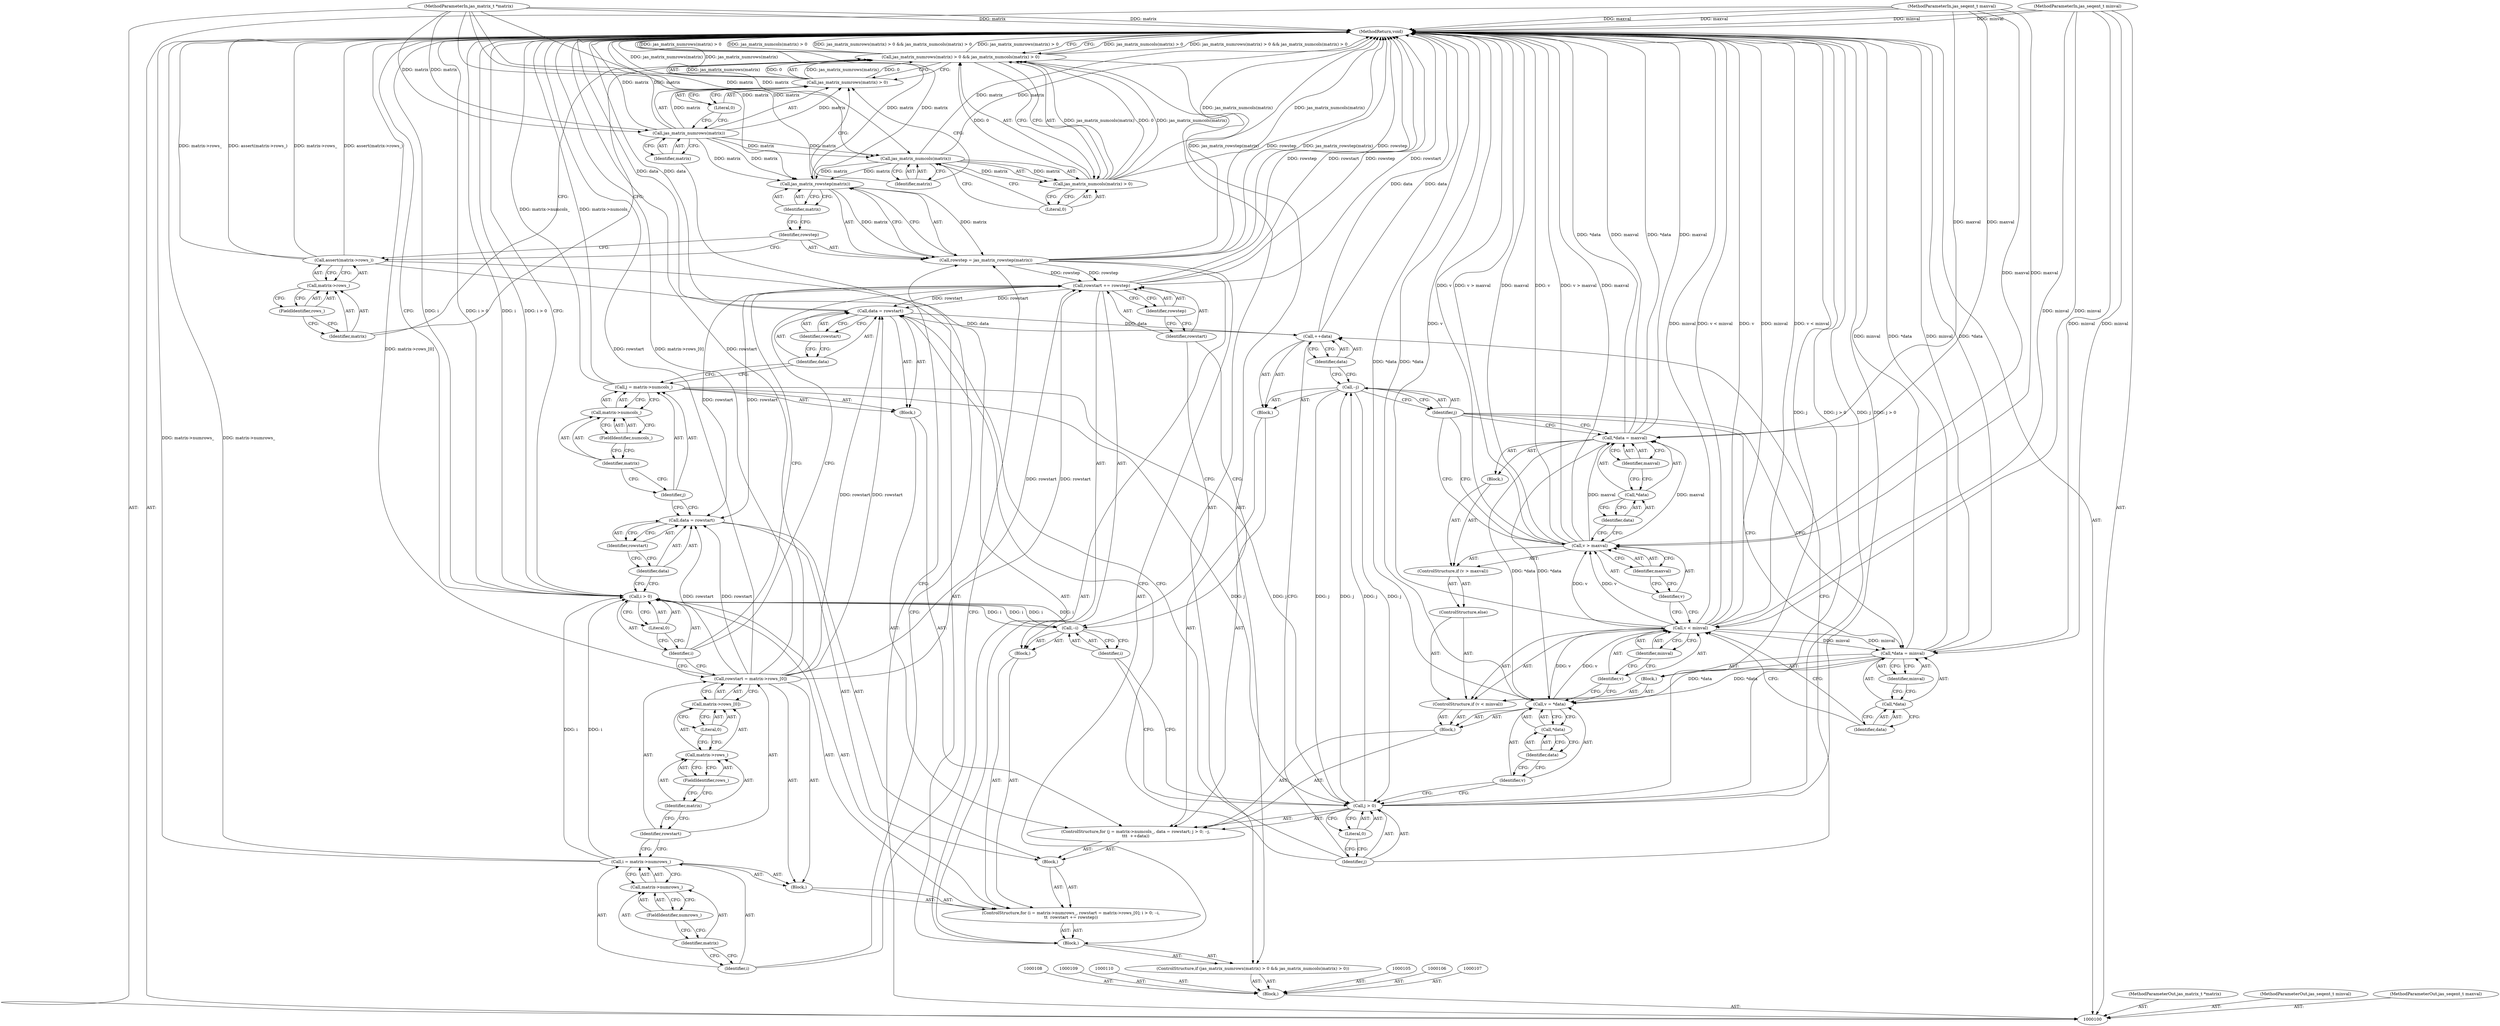 digraph "0_jasper_d42b2388f7f8e0332c846675133acea151fc557a_18" {
"1000199" [label="(MethodReturn,void)"];
"1000101" [label="(MethodParameterIn,jas_matrix_t *matrix)"];
"1000271" [label="(MethodParameterOut,jas_matrix_t *matrix)"];
"1000102" [label="(MethodParameterIn,jas_seqent_t minval)"];
"1000272" [label="(MethodParameterOut,jas_seqent_t minval)"];
"1000111" [label="(ControlStructure,if (jas_matrix_numrows(matrix) > 0 && jas_matrix_numcols(matrix) > 0))"];
"1000115" [label="(Identifier,matrix)"];
"1000116" [label="(Literal,0)"];
"1000117" [label="(Call,jas_matrix_numcols(matrix) > 0)"];
"1000118" [label="(Call,jas_matrix_numcols(matrix))"];
"1000119" [label="(Identifier,matrix)"];
"1000112" [label="(Call,jas_matrix_numrows(matrix) > 0 && jas_matrix_numcols(matrix) > 0)"];
"1000113" [label="(Call,jas_matrix_numrows(matrix) > 0)"];
"1000114" [label="(Call,jas_matrix_numrows(matrix))"];
"1000120" [label="(Literal,0)"];
"1000121" [label="(Block,)"];
"1000123" [label="(Call,matrix->rows_)"];
"1000124" [label="(Identifier,matrix)"];
"1000125" [label="(FieldIdentifier,rows_)"];
"1000122" [label="(Call,assert(matrix->rows_))"];
"1000128" [label="(Call,jas_matrix_rowstep(matrix))"];
"1000126" [label="(Call,rowstep = jas_matrix_rowstep(matrix))"];
"1000127" [label="(Identifier,rowstep)"];
"1000129" [label="(Identifier,matrix)"];
"1000134" [label="(Call,matrix->numrows_)"];
"1000135" [label="(Identifier,matrix)"];
"1000136" [label="(FieldIdentifier,numrows_)"];
"1000130" [label="(ControlStructure,for (i = matrix->numrows_, rowstart = matrix->rows_[0]; i > 0; --i,\n\t\t  rowstart += rowstep))"];
"1000137" [label="(Call,rowstart = matrix->rows_[0])"];
"1000138" [label="(Identifier,rowstart)"];
"1000139" [label="(Call,matrix->rows_[0])"];
"1000140" [label="(Call,matrix->rows_)"];
"1000141" [label="(Identifier,matrix)"];
"1000142" [label="(FieldIdentifier,rows_)"];
"1000143" [label="(Literal,0)"];
"1000144" [label="(Call,i > 0)"];
"1000145" [label="(Identifier,i)"];
"1000146" [label="(Literal,0)"];
"1000147" [label="(Block,)"];
"1000148" [label="(Call,--i)"];
"1000149" [label="(Identifier,i)"];
"1000131" [label="(Block,)"];
"1000132" [label="(Call,i = matrix->numrows_)"];
"1000133" [label="(Identifier,i)"];
"1000152" [label="(Identifier,rowstep)"];
"1000153" [label="(Block,)"];
"1000150" [label="(Call,rowstart += rowstep)"];
"1000151" [label="(Identifier,rowstart)"];
"1000156" [label="(Identifier,rowstart)"];
"1000154" [label="(Call,data = rowstart)"];
"1000155" [label="(Identifier,data)"];
"1000161" [label="(Call,matrix->numcols_)"];
"1000162" [label="(Identifier,matrix)"];
"1000163" [label="(FieldIdentifier,numcols_)"];
"1000157" [label="(ControlStructure,for (j = matrix->numcols_, data = rowstart; j > 0; --j,\n\t\t\t  ++data))"];
"1000164" [label="(Call,data = rowstart)"];
"1000165" [label="(Identifier,data)"];
"1000166" [label="(Identifier,rowstart)"];
"1000167" [label="(Call,j > 0)"];
"1000168" [label="(Identifier,j)"];
"1000169" [label="(Literal,0)"];
"1000170" [label="(Block,)"];
"1000171" [label="(Call,--j)"];
"1000172" [label="(Identifier,j)"];
"1000158" [label="(Block,)"];
"1000159" [label="(Call,j = matrix->numcols_)"];
"1000160" [label="(Identifier,j)"];
"1000175" [label="(Block,)"];
"1000173" [label="(Call,++data)"];
"1000174" [label="(Identifier,data)"];
"1000176" [label="(Call,v = *data)"];
"1000177" [label="(Identifier,v)"];
"1000178" [label="(Call,*data)"];
"1000179" [label="(Identifier,data)"];
"1000103" [label="(MethodParameterIn,jas_seqent_t maxval)"];
"1000273" [label="(MethodParameterOut,jas_seqent_t maxval)"];
"1000183" [label="(Identifier,minval)"];
"1000184" [label="(Block,)"];
"1000180" [label="(ControlStructure,if (v < minval))"];
"1000181" [label="(Call,v < minval)"];
"1000182" [label="(Identifier,v)"];
"1000188" [label="(Identifier,minval)"];
"1000185" [label="(Call,*data = minval)"];
"1000186" [label="(Call,*data)"];
"1000187" [label="(Identifier,data)"];
"1000190" [label="(ControlStructure,if (v > maxval))"];
"1000191" [label="(Call,v > maxval)"];
"1000192" [label="(Identifier,v)"];
"1000193" [label="(Identifier,maxval)"];
"1000194" [label="(Block,)"];
"1000189" [label="(ControlStructure,else)"];
"1000198" [label="(Identifier,maxval)"];
"1000195" [label="(Call,*data = maxval)"];
"1000196" [label="(Call,*data)"];
"1000197" [label="(Identifier,data)"];
"1000104" [label="(Block,)"];
"1000199" -> "1000100"  [label="AST: "];
"1000199" -> "1000144"  [label="CFG: "];
"1000199" -> "1000112"  [label="CFG: "];
"1000150" -> "1000199"  [label="DDG: rowstart"];
"1000150" -> "1000199"  [label="DDG: rowstep"];
"1000113" -> "1000199"  [label="DDG: jas_matrix_numrows(matrix)"];
"1000181" -> "1000199"  [label="DDG: v < minval"];
"1000181" -> "1000199"  [label="DDG: v"];
"1000181" -> "1000199"  [label="DDG: minval"];
"1000126" -> "1000199"  [label="DDG: rowstep"];
"1000126" -> "1000199"  [label="DDG: jas_matrix_rowstep(matrix)"];
"1000117" -> "1000199"  [label="DDG: jas_matrix_numcols(matrix)"];
"1000118" -> "1000199"  [label="DDG: matrix"];
"1000195" -> "1000199"  [label="DDG: *data"];
"1000195" -> "1000199"  [label="DDG: maxval"];
"1000112" -> "1000199"  [label="DDG: jas_matrix_numcols(matrix) > 0"];
"1000112" -> "1000199"  [label="DDG: jas_matrix_numrows(matrix) > 0 && jas_matrix_numcols(matrix) > 0"];
"1000112" -> "1000199"  [label="DDG: jas_matrix_numrows(matrix) > 0"];
"1000185" -> "1000199"  [label="DDG: minval"];
"1000185" -> "1000199"  [label="DDG: *data"];
"1000176" -> "1000199"  [label="DDG: *data"];
"1000167" -> "1000199"  [label="DDG: j"];
"1000167" -> "1000199"  [label="DDG: j > 0"];
"1000122" -> "1000199"  [label="DDG: matrix->rows_"];
"1000122" -> "1000199"  [label="DDG: assert(matrix->rows_)"];
"1000137" -> "1000199"  [label="DDG: matrix->rows_[0]"];
"1000137" -> "1000199"  [label="DDG: rowstart"];
"1000128" -> "1000199"  [label="DDG: matrix"];
"1000103" -> "1000199"  [label="DDG: maxval"];
"1000144" -> "1000199"  [label="DDG: i > 0"];
"1000144" -> "1000199"  [label="DDG: i"];
"1000132" -> "1000199"  [label="DDG: matrix->numrows_"];
"1000191" -> "1000199"  [label="DDG: v > maxval"];
"1000191" -> "1000199"  [label="DDG: maxval"];
"1000191" -> "1000199"  [label="DDG: v"];
"1000114" -> "1000199"  [label="DDG: matrix"];
"1000102" -> "1000199"  [label="DDG: minval"];
"1000101" -> "1000199"  [label="DDG: matrix"];
"1000159" -> "1000199"  [label="DDG: matrix->numcols_"];
"1000173" -> "1000199"  [label="DDG: data"];
"1000164" -> "1000199"  [label="DDG: data"];
"1000101" -> "1000100"  [label="AST: "];
"1000101" -> "1000199"  [label="DDG: matrix"];
"1000101" -> "1000114"  [label="DDG: matrix"];
"1000101" -> "1000118"  [label="DDG: matrix"];
"1000101" -> "1000128"  [label="DDG: matrix"];
"1000271" -> "1000100"  [label="AST: "];
"1000102" -> "1000100"  [label="AST: "];
"1000102" -> "1000199"  [label="DDG: minval"];
"1000102" -> "1000181"  [label="DDG: minval"];
"1000102" -> "1000185"  [label="DDG: minval"];
"1000272" -> "1000100"  [label="AST: "];
"1000111" -> "1000104"  [label="AST: "];
"1000112" -> "1000111"  [label="AST: "];
"1000121" -> "1000111"  [label="AST: "];
"1000115" -> "1000114"  [label="AST: "];
"1000115" -> "1000100"  [label="CFG: "];
"1000114" -> "1000115"  [label="CFG: "];
"1000116" -> "1000113"  [label="AST: "];
"1000116" -> "1000114"  [label="CFG: "];
"1000113" -> "1000116"  [label="CFG: "];
"1000117" -> "1000112"  [label="AST: "];
"1000117" -> "1000120"  [label="CFG: "];
"1000118" -> "1000117"  [label="AST: "];
"1000120" -> "1000117"  [label="AST: "];
"1000112" -> "1000117"  [label="CFG: "];
"1000117" -> "1000199"  [label="DDG: jas_matrix_numcols(matrix)"];
"1000117" -> "1000112"  [label="DDG: jas_matrix_numcols(matrix)"];
"1000117" -> "1000112"  [label="DDG: 0"];
"1000118" -> "1000117"  [label="DDG: matrix"];
"1000118" -> "1000117"  [label="AST: "];
"1000118" -> "1000119"  [label="CFG: "];
"1000119" -> "1000118"  [label="AST: "];
"1000120" -> "1000118"  [label="CFG: "];
"1000118" -> "1000199"  [label="DDG: matrix"];
"1000118" -> "1000117"  [label="DDG: matrix"];
"1000114" -> "1000118"  [label="DDG: matrix"];
"1000101" -> "1000118"  [label="DDG: matrix"];
"1000118" -> "1000128"  [label="DDG: matrix"];
"1000119" -> "1000118"  [label="AST: "];
"1000119" -> "1000113"  [label="CFG: "];
"1000118" -> "1000119"  [label="CFG: "];
"1000112" -> "1000111"  [label="AST: "];
"1000112" -> "1000113"  [label="CFG: "];
"1000112" -> "1000117"  [label="CFG: "];
"1000113" -> "1000112"  [label="AST: "];
"1000117" -> "1000112"  [label="AST: "];
"1000124" -> "1000112"  [label="CFG: "];
"1000199" -> "1000112"  [label="CFG: "];
"1000112" -> "1000199"  [label="DDG: jas_matrix_numcols(matrix) > 0"];
"1000112" -> "1000199"  [label="DDG: jas_matrix_numrows(matrix) > 0 && jas_matrix_numcols(matrix) > 0"];
"1000112" -> "1000199"  [label="DDG: jas_matrix_numrows(matrix) > 0"];
"1000113" -> "1000112"  [label="DDG: jas_matrix_numrows(matrix)"];
"1000113" -> "1000112"  [label="DDG: 0"];
"1000117" -> "1000112"  [label="DDG: jas_matrix_numcols(matrix)"];
"1000117" -> "1000112"  [label="DDG: 0"];
"1000113" -> "1000112"  [label="AST: "];
"1000113" -> "1000116"  [label="CFG: "];
"1000114" -> "1000113"  [label="AST: "];
"1000116" -> "1000113"  [label="AST: "];
"1000119" -> "1000113"  [label="CFG: "];
"1000112" -> "1000113"  [label="CFG: "];
"1000113" -> "1000199"  [label="DDG: jas_matrix_numrows(matrix)"];
"1000113" -> "1000112"  [label="DDG: jas_matrix_numrows(matrix)"];
"1000113" -> "1000112"  [label="DDG: 0"];
"1000114" -> "1000113"  [label="DDG: matrix"];
"1000114" -> "1000113"  [label="AST: "];
"1000114" -> "1000115"  [label="CFG: "];
"1000115" -> "1000114"  [label="AST: "];
"1000116" -> "1000114"  [label="CFG: "];
"1000114" -> "1000199"  [label="DDG: matrix"];
"1000114" -> "1000113"  [label="DDG: matrix"];
"1000101" -> "1000114"  [label="DDG: matrix"];
"1000114" -> "1000118"  [label="DDG: matrix"];
"1000114" -> "1000128"  [label="DDG: matrix"];
"1000120" -> "1000117"  [label="AST: "];
"1000120" -> "1000118"  [label="CFG: "];
"1000117" -> "1000120"  [label="CFG: "];
"1000121" -> "1000111"  [label="AST: "];
"1000122" -> "1000121"  [label="AST: "];
"1000126" -> "1000121"  [label="AST: "];
"1000130" -> "1000121"  [label="AST: "];
"1000123" -> "1000122"  [label="AST: "];
"1000123" -> "1000125"  [label="CFG: "];
"1000124" -> "1000123"  [label="AST: "];
"1000125" -> "1000123"  [label="AST: "];
"1000122" -> "1000123"  [label="CFG: "];
"1000124" -> "1000123"  [label="AST: "];
"1000124" -> "1000112"  [label="CFG: "];
"1000125" -> "1000124"  [label="CFG: "];
"1000125" -> "1000123"  [label="AST: "];
"1000125" -> "1000124"  [label="CFG: "];
"1000123" -> "1000125"  [label="CFG: "];
"1000122" -> "1000121"  [label="AST: "];
"1000122" -> "1000123"  [label="CFG: "];
"1000123" -> "1000122"  [label="AST: "];
"1000127" -> "1000122"  [label="CFG: "];
"1000122" -> "1000199"  [label="DDG: matrix->rows_"];
"1000122" -> "1000199"  [label="DDG: assert(matrix->rows_)"];
"1000128" -> "1000126"  [label="AST: "];
"1000128" -> "1000129"  [label="CFG: "];
"1000129" -> "1000128"  [label="AST: "];
"1000126" -> "1000128"  [label="CFG: "];
"1000128" -> "1000199"  [label="DDG: matrix"];
"1000128" -> "1000126"  [label="DDG: matrix"];
"1000114" -> "1000128"  [label="DDG: matrix"];
"1000118" -> "1000128"  [label="DDG: matrix"];
"1000101" -> "1000128"  [label="DDG: matrix"];
"1000126" -> "1000121"  [label="AST: "];
"1000126" -> "1000128"  [label="CFG: "];
"1000127" -> "1000126"  [label="AST: "];
"1000128" -> "1000126"  [label="AST: "];
"1000133" -> "1000126"  [label="CFG: "];
"1000126" -> "1000199"  [label="DDG: rowstep"];
"1000126" -> "1000199"  [label="DDG: jas_matrix_rowstep(matrix)"];
"1000128" -> "1000126"  [label="DDG: matrix"];
"1000126" -> "1000150"  [label="DDG: rowstep"];
"1000127" -> "1000126"  [label="AST: "];
"1000127" -> "1000122"  [label="CFG: "];
"1000129" -> "1000127"  [label="CFG: "];
"1000129" -> "1000128"  [label="AST: "];
"1000129" -> "1000127"  [label="CFG: "];
"1000128" -> "1000129"  [label="CFG: "];
"1000134" -> "1000132"  [label="AST: "];
"1000134" -> "1000136"  [label="CFG: "];
"1000135" -> "1000134"  [label="AST: "];
"1000136" -> "1000134"  [label="AST: "];
"1000132" -> "1000134"  [label="CFG: "];
"1000135" -> "1000134"  [label="AST: "];
"1000135" -> "1000133"  [label="CFG: "];
"1000136" -> "1000135"  [label="CFG: "];
"1000136" -> "1000134"  [label="AST: "];
"1000136" -> "1000135"  [label="CFG: "];
"1000134" -> "1000136"  [label="CFG: "];
"1000130" -> "1000121"  [label="AST: "];
"1000131" -> "1000130"  [label="AST: "];
"1000144" -> "1000130"  [label="AST: "];
"1000147" -> "1000130"  [label="AST: "];
"1000153" -> "1000130"  [label="AST: "];
"1000137" -> "1000131"  [label="AST: "];
"1000137" -> "1000139"  [label="CFG: "];
"1000138" -> "1000137"  [label="AST: "];
"1000139" -> "1000137"  [label="AST: "];
"1000145" -> "1000137"  [label="CFG: "];
"1000137" -> "1000199"  [label="DDG: matrix->rows_[0]"];
"1000137" -> "1000199"  [label="DDG: rowstart"];
"1000137" -> "1000150"  [label="DDG: rowstart"];
"1000137" -> "1000154"  [label="DDG: rowstart"];
"1000137" -> "1000164"  [label="DDG: rowstart"];
"1000138" -> "1000137"  [label="AST: "];
"1000138" -> "1000132"  [label="CFG: "];
"1000141" -> "1000138"  [label="CFG: "];
"1000139" -> "1000137"  [label="AST: "];
"1000139" -> "1000143"  [label="CFG: "];
"1000140" -> "1000139"  [label="AST: "];
"1000143" -> "1000139"  [label="AST: "];
"1000137" -> "1000139"  [label="CFG: "];
"1000140" -> "1000139"  [label="AST: "];
"1000140" -> "1000142"  [label="CFG: "];
"1000141" -> "1000140"  [label="AST: "];
"1000142" -> "1000140"  [label="AST: "];
"1000143" -> "1000140"  [label="CFG: "];
"1000141" -> "1000140"  [label="AST: "];
"1000141" -> "1000138"  [label="CFG: "];
"1000142" -> "1000141"  [label="CFG: "];
"1000142" -> "1000140"  [label="AST: "];
"1000142" -> "1000141"  [label="CFG: "];
"1000140" -> "1000142"  [label="CFG: "];
"1000143" -> "1000139"  [label="AST: "];
"1000143" -> "1000140"  [label="CFG: "];
"1000139" -> "1000143"  [label="CFG: "];
"1000144" -> "1000130"  [label="AST: "];
"1000144" -> "1000146"  [label="CFG: "];
"1000145" -> "1000144"  [label="AST: "];
"1000146" -> "1000144"  [label="AST: "];
"1000155" -> "1000144"  [label="CFG: "];
"1000199" -> "1000144"  [label="CFG: "];
"1000144" -> "1000199"  [label="DDG: i > 0"];
"1000144" -> "1000199"  [label="DDG: i"];
"1000148" -> "1000144"  [label="DDG: i"];
"1000132" -> "1000144"  [label="DDG: i"];
"1000144" -> "1000148"  [label="DDG: i"];
"1000145" -> "1000144"  [label="AST: "];
"1000145" -> "1000137"  [label="CFG: "];
"1000145" -> "1000150"  [label="CFG: "];
"1000146" -> "1000145"  [label="CFG: "];
"1000146" -> "1000144"  [label="AST: "];
"1000146" -> "1000145"  [label="CFG: "];
"1000144" -> "1000146"  [label="CFG: "];
"1000147" -> "1000130"  [label="AST: "];
"1000148" -> "1000147"  [label="AST: "];
"1000150" -> "1000147"  [label="AST: "];
"1000148" -> "1000147"  [label="AST: "];
"1000148" -> "1000149"  [label="CFG: "];
"1000149" -> "1000148"  [label="AST: "];
"1000151" -> "1000148"  [label="CFG: "];
"1000148" -> "1000144"  [label="DDG: i"];
"1000144" -> "1000148"  [label="DDG: i"];
"1000149" -> "1000148"  [label="AST: "];
"1000149" -> "1000167"  [label="CFG: "];
"1000148" -> "1000149"  [label="CFG: "];
"1000131" -> "1000130"  [label="AST: "];
"1000132" -> "1000131"  [label="AST: "];
"1000137" -> "1000131"  [label="AST: "];
"1000132" -> "1000131"  [label="AST: "];
"1000132" -> "1000134"  [label="CFG: "];
"1000133" -> "1000132"  [label="AST: "];
"1000134" -> "1000132"  [label="AST: "];
"1000138" -> "1000132"  [label="CFG: "];
"1000132" -> "1000199"  [label="DDG: matrix->numrows_"];
"1000132" -> "1000144"  [label="DDG: i"];
"1000133" -> "1000132"  [label="AST: "];
"1000133" -> "1000126"  [label="CFG: "];
"1000135" -> "1000133"  [label="CFG: "];
"1000152" -> "1000150"  [label="AST: "];
"1000152" -> "1000151"  [label="CFG: "];
"1000150" -> "1000152"  [label="CFG: "];
"1000153" -> "1000130"  [label="AST: "];
"1000154" -> "1000153"  [label="AST: "];
"1000157" -> "1000153"  [label="AST: "];
"1000150" -> "1000147"  [label="AST: "];
"1000150" -> "1000152"  [label="CFG: "];
"1000151" -> "1000150"  [label="AST: "];
"1000152" -> "1000150"  [label="AST: "];
"1000145" -> "1000150"  [label="CFG: "];
"1000150" -> "1000199"  [label="DDG: rowstart"];
"1000150" -> "1000199"  [label="DDG: rowstep"];
"1000126" -> "1000150"  [label="DDG: rowstep"];
"1000137" -> "1000150"  [label="DDG: rowstart"];
"1000150" -> "1000154"  [label="DDG: rowstart"];
"1000150" -> "1000164"  [label="DDG: rowstart"];
"1000151" -> "1000150"  [label="AST: "];
"1000151" -> "1000148"  [label="CFG: "];
"1000152" -> "1000151"  [label="CFG: "];
"1000156" -> "1000154"  [label="AST: "];
"1000156" -> "1000155"  [label="CFG: "];
"1000154" -> "1000156"  [label="CFG: "];
"1000154" -> "1000153"  [label="AST: "];
"1000154" -> "1000156"  [label="CFG: "];
"1000155" -> "1000154"  [label="AST: "];
"1000156" -> "1000154"  [label="AST: "];
"1000160" -> "1000154"  [label="CFG: "];
"1000150" -> "1000154"  [label="DDG: rowstart"];
"1000137" -> "1000154"  [label="DDG: rowstart"];
"1000155" -> "1000154"  [label="AST: "];
"1000155" -> "1000144"  [label="CFG: "];
"1000156" -> "1000155"  [label="CFG: "];
"1000161" -> "1000159"  [label="AST: "];
"1000161" -> "1000163"  [label="CFG: "];
"1000162" -> "1000161"  [label="AST: "];
"1000163" -> "1000161"  [label="AST: "];
"1000159" -> "1000161"  [label="CFG: "];
"1000162" -> "1000161"  [label="AST: "];
"1000162" -> "1000160"  [label="CFG: "];
"1000163" -> "1000162"  [label="CFG: "];
"1000163" -> "1000161"  [label="AST: "];
"1000163" -> "1000162"  [label="CFG: "];
"1000161" -> "1000163"  [label="CFG: "];
"1000157" -> "1000153"  [label="AST: "];
"1000158" -> "1000157"  [label="AST: "];
"1000167" -> "1000157"  [label="AST: "];
"1000170" -> "1000157"  [label="AST: "];
"1000175" -> "1000157"  [label="AST: "];
"1000164" -> "1000158"  [label="AST: "];
"1000164" -> "1000166"  [label="CFG: "];
"1000165" -> "1000164"  [label="AST: "];
"1000166" -> "1000164"  [label="AST: "];
"1000168" -> "1000164"  [label="CFG: "];
"1000164" -> "1000199"  [label="DDG: data"];
"1000150" -> "1000164"  [label="DDG: rowstart"];
"1000137" -> "1000164"  [label="DDG: rowstart"];
"1000164" -> "1000173"  [label="DDG: data"];
"1000165" -> "1000164"  [label="AST: "];
"1000165" -> "1000159"  [label="CFG: "];
"1000166" -> "1000165"  [label="CFG: "];
"1000166" -> "1000164"  [label="AST: "];
"1000166" -> "1000165"  [label="CFG: "];
"1000164" -> "1000166"  [label="CFG: "];
"1000167" -> "1000157"  [label="AST: "];
"1000167" -> "1000169"  [label="CFG: "];
"1000168" -> "1000167"  [label="AST: "];
"1000169" -> "1000167"  [label="AST: "];
"1000177" -> "1000167"  [label="CFG: "];
"1000149" -> "1000167"  [label="CFG: "];
"1000167" -> "1000199"  [label="DDG: j"];
"1000167" -> "1000199"  [label="DDG: j > 0"];
"1000171" -> "1000167"  [label="DDG: j"];
"1000159" -> "1000167"  [label="DDG: j"];
"1000167" -> "1000171"  [label="DDG: j"];
"1000168" -> "1000167"  [label="AST: "];
"1000168" -> "1000164"  [label="CFG: "];
"1000168" -> "1000173"  [label="CFG: "];
"1000169" -> "1000168"  [label="CFG: "];
"1000169" -> "1000167"  [label="AST: "];
"1000169" -> "1000168"  [label="CFG: "];
"1000167" -> "1000169"  [label="CFG: "];
"1000170" -> "1000157"  [label="AST: "];
"1000171" -> "1000170"  [label="AST: "];
"1000173" -> "1000170"  [label="AST: "];
"1000171" -> "1000170"  [label="AST: "];
"1000171" -> "1000172"  [label="CFG: "];
"1000172" -> "1000171"  [label="AST: "];
"1000174" -> "1000171"  [label="CFG: "];
"1000171" -> "1000167"  [label="DDG: j"];
"1000167" -> "1000171"  [label="DDG: j"];
"1000172" -> "1000171"  [label="AST: "];
"1000172" -> "1000185"  [label="CFG: "];
"1000172" -> "1000195"  [label="CFG: "];
"1000172" -> "1000191"  [label="CFG: "];
"1000171" -> "1000172"  [label="CFG: "];
"1000158" -> "1000157"  [label="AST: "];
"1000159" -> "1000158"  [label="AST: "];
"1000164" -> "1000158"  [label="AST: "];
"1000159" -> "1000158"  [label="AST: "];
"1000159" -> "1000161"  [label="CFG: "];
"1000160" -> "1000159"  [label="AST: "];
"1000161" -> "1000159"  [label="AST: "];
"1000165" -> "1000159"  [label="CFG: "];
"1000159" -> "1000199"  [label="DDG: matrix->numcols_"];
"1000159" -> "1000167"  [label="DDG: j"];
"1000160" -> "1000159"  [label="AST: "];
"1000160" -> "1000154"  [label="CFG: "];
"1000162" -> "1000160"  [label="CFG: "];
"1000175" -> "1000157"  [label="AST: "];
"1000176" -> "1000175"  [label="AST: "];
"1000180" -> "1000175"  [label="AST: "];
"1000173" -> "1000170"  [label="AST: "];
"1000173" -> "1000174"  [label="CFG: "];
"1000174" -> "1000173"  [label="AST: "];
"1000168" -> "1000173"  [label="CFG: "];
"1000173" -> "1000199"  [label="DDG: data"];
"1000164" -> "1000173"  [label="DDG: data"];
"1000174" -> "1000173"  [label="AST: "];
"1000174" -> "1000171"  [label="CFG: "];
"1000173" -> "1000174"  [label="CFG: "];
"1000176" -> "1000175"  [label="AST: "];
"1000176" -> "1000178"  [label="CFG: "];
"1000177" -> "1000176"  [label="AST: "];
"1000178" -> "1000176"  [label="AST: "];
"1000182" -> "1000176"  [label="CFG: "];
"1000176" -> "1000199"  [label="DDG: *data"];
"1000185" -> "1000176"  [label="DDG: *data"];
"1000195" -> "1000176"  [label="DDG: *data"];
"1000176" -> "1000181"  [label="DDG: v"];
"1000177" -> "1000176"  [label="AST: "];
"1000177" -> "1000167"  [label="CFG: "];
"1000179" -> "1000177"  [label="CFG: "];
"1000178" -> "1000176"  [label="AST: "];
"1000178" -> "1000179"  [label="CFG: "];
"1000179" -> "1000178"  [label="AST: "];
"1000176" -> "1000178"  [label="CFG: "];
"1000179" -> "1000178"  [label="AST: "];
"1000179" -> "1000177"  [label="CFG: "];
"1000178" -> "1000179"  [label="CFG: "];
"1000103" -> "1000100"  [label="AST: "];
"1000103" -> "1000199"  [label="DDG: maxval"];
"1000103" -> "1000191"  [label="DDG: maxval"];
"1000103" -> "1000195"  [label="DDG: maxval"];
"1000273" -> "1000100"  [label="AST: "];
"1000183" -> "1000181"  [label="AST: "];
"1000183" -> "1000182"  [label="CFG: "];
"1000181" -> "1000183"  [label="CFG: "];
"1000184" -> "1000180"  [label="AST: "];
"1000185" -> "1000184"  [label="AST: "];
"1000180" -> "1000175"  [label="AST: "];
"1000181" -> "1000180"  [label="AST: "];
"1000184" -> "1000180"  [label="AST: "];
"1000189" -> "1000180"  [label="AST: "];
"1000181" -> "1000180"  [label="AST: "];
"1000181" -> "1000183"  [label="CFG: "];
"1000182" -> "1000181"  [label="AST: "];
"1000183" -> "1000181"  [label="AST: "];
"1000187" -> "1000181"  [label="CFG: "];
"1000192" -> "1000181"  [label="CFG: "];
"1000181" -> "1000199"  [label="DDG: v < minval"];
"1000181" -> "1000199"  [label="DDG: v"];
"1000181" -> "1000199"  [label="DDG: minval"];
"1000176" -> "1000181"  [label="DDG: v"];
"1000102" -> "1000181"  [label="DDG: minval"];
"1000181" -> "1000185"  [label="DDG: minval"];
"1000181" -> "1000191"  [label="DDG: v"];
"1000182" -> "1000181"  [label="AST: "];
"1000182" -> "1000176"  [label="CFG: "];
"1000183" -> "1000182"  [label="CFG: "];
"1000188" -> "1000185"  [label="AST: "];
"1000188" -> "1000186"  [label="CFG: "];
"1000185" -> "1000188"  [label="CFG: "];
"1000185" -> "1000184"  [label="AST: "];
"1000185" -> "1000188"  [label="CFG: "];
"1000186" -> "1000185"  [label="AST: "];
"1000188" -> "1000185"  [label="AST: "];
"1000172" -> "1000185"  [label="CFG: "];
"1000185" -> "1000199"  [label="DDG: minval"];
"1000185" -> "1000199"  [label="DDG: *data"];
"1000185" -> "1000176"  [label="DDG: *data"];
"1000181" -> "1000185"  [label="DDG: minval"];
"1000102" -> "1000185"  [label="DDG: minval"];
"1000186" -> "1000185"  [label="AST: "];
"1000186" -> "1000187"  [label="CFG: "];
"1000187" -> "1000186"  [label="AST: "];
"1000188" -> "1000186"  [label="CFG: "];
"1000187" -> "1000186"  [label="AST: "];
"1000187" -> "1000181"  [label="CFG: "];
"1000186" -> "1000187"  [label="CFG: "];
"1000190" -> "1000189"  [label="AST: "];
"1000191" -> "1000190"  [label="AST: "];
"1000194" -> "1000190"  [label="AST: "];
"1000191" -> "1000190"  [label="AST: "];
"1000191" -> "1000193"  [label="CFG: "];
"1000192" -> "1000191"  [label="AST: "];
"1000193" -> "1000191"  [label="AST: "];
"1000197" -> "1000191"  [label="CFG: "];
"1000172" -> "1000191"  [label="CFG: "];
"1000191" -> "1000199"  [label="DDG: v > maxval"];
"1000191" -> "1000199"  [label="DDG: maxval"];
"1000191" -> "1000199"  [label="DDG: v"];
"1000181" -> "1000191"  [label="DDG: v"];
"1000103" -> "1000191"  [label="DDG: maxval"];
"1000191" -> "1000195"  [label="DDG: maxval"];
"1000192" -> "1000191"  [label="AST: "];
"1000192" -> "1000181"  [label="CFG: "];
"1000193" -> "1000192"  [label="CFG: "];
"1000193" -> "1000191"  [label="AST: "];
"1000193" -> "1000192"  [label="CFG: "];
"1000191" -> "1000193"  [label="CFG: "];
"1000194" -> "1000190"  [label="AST: "];
"1000195" -> "1000194"  [label="AST: "];
"1000189" -> "1000180"  [label="AST: "];
"1000190" -> "1000189"  [label="AST: "];
"1000198" -> "1000195"  [label="AST: "];
"1000198" -> "1000196"  [label="CFG: "];
"1000195" -> "1000198"  [label="CFG: "];
"1000195" -> "1000194"  [label="AST: "];
"1000195" -> "1000198"  [label="CFG: "];
"1000196" -> "1000195"  [label="AST: "];
"1000198" -> "1000195"  [label="AST: "];
"1000172" -> "1000195"  [label="CFG: "];
"1000195" -> "1000199"  [label="DDG: *data"];
"1000195" -> "1000199"  [label="DDG: maxval"];
"1000195" -> "1000176"  [label="DDG: *data"];
"1000191" -> "1000195"  [label="DDG: maxval"];
"1000103" -> "1000195"  [label="DDG: maxval"];
"1000196" -> "1000195"  [label="AST: "];
"1000196" -> "1000197"  [label="CFG: "];
"1000197" -> "1000196"  [label="AST: "];
"1000198" -> "1000196"  [label="CFG: "];
"1000197" -> "1000196"  [label="AST: "];
"1000197" -> "1000191"  [label="CFG: "];
"1000196" -> "1000197"  [label="CFG: "];
"1000104" -> "1000100"  [label="AST: "];
"1000105" -> "1000104"  [label="AST: "];
"1000106" -> "1000104"  [label="AST: "];
"1000107" -> "1000104"  [label="AST: "];
"1000108" -> "1000104"  [label="AST: "];
"1000109" -> "1000104"  [label="AST: "];
"1000110" -> "1000104"  [label="AST: "];
"1000111" -> "1000104"  [label="AST: "];
}
